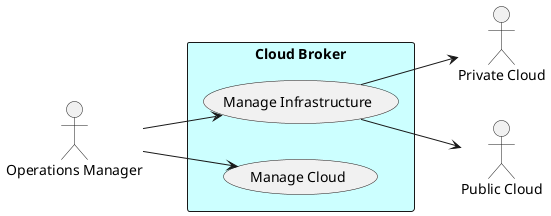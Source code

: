 @startuml

left to right direction

actor :Operations Manager: as Ops
actor :Private Cloud: as PC1
actor :Public Cloud: as PC2

rectangle "Cloud Broker" #ccffff {
    UseCase UC1 as "Manage Infrastructure"
    UseCase UC2 as "Manage Cloud"
    Ops --> UC1
    Ops --> UC2
    UC1 --> PC1
    UC1 --> PC2
}

@enduml
